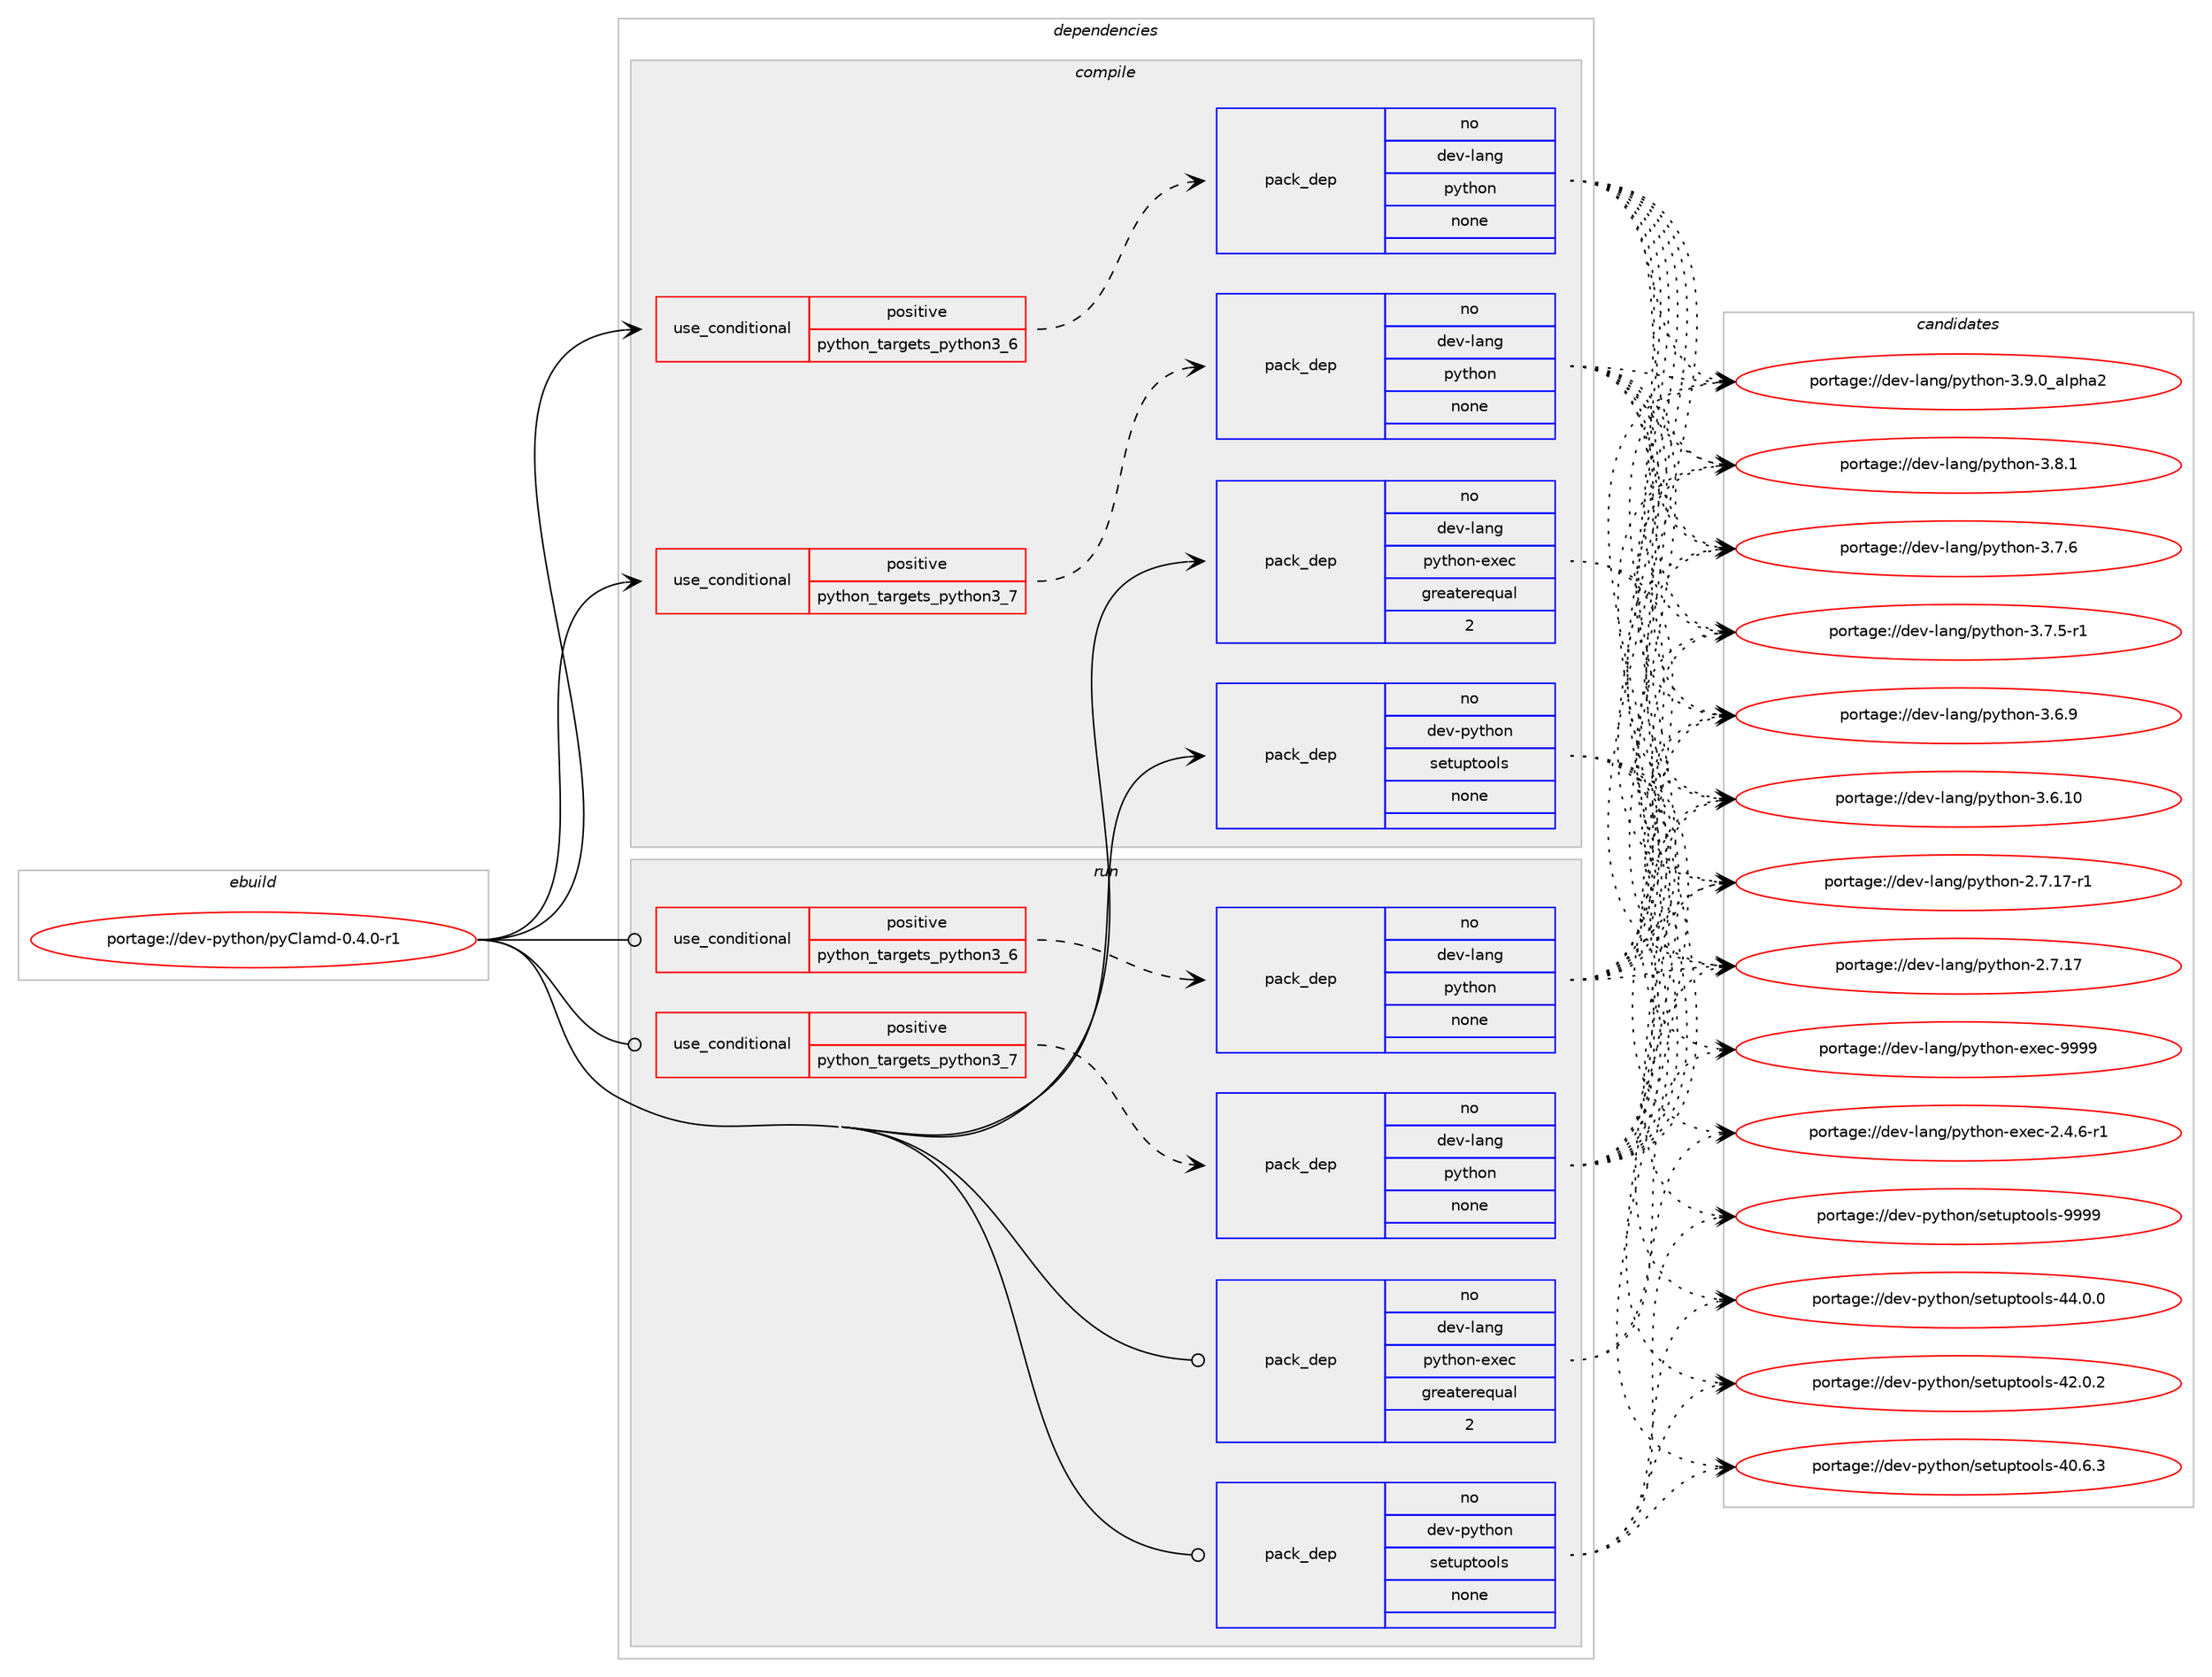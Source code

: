 digraph prolog {

# *************
# Graph options
# *************

newrank=true;
concentrate=true;
compound=true;
graph [rankdir=LR,fontname=Helvetica,fontsize=10,ranksep=1.5];#, ranksep=2.5, nodesep=0.2];
edge  [arrowhead=vee];
node  [fontname=Helvetica,fontsize=10];

# **********
# The ebuild
# **********

subgraph cluster_leftcol {
color=gray;
rank=same;
label=<<i>ebuild</i>>;
id [label="portage://dev-python/pyClamd-0.4.0-r1", color=red, width=4, href="../dev-python/pyClamd-0.4.0-r1.svg"];
}

# ****************
# The dependencies
# ****************

subgraph cluster_midcol {
color=gray;
label=<<i>dependencies</i>>;
subgraph cluster_compile {
fillcolor="#eeeeee";
style=filled;
label=<<i>compile</i>>;
subgraph cond110108 {
dependency440159 [label=<<TABLE BORDER="0" CELLBORDER="1" CELLSPACING="0" CELLPADDING="4"><TR><TD ROWSPAN="3" CELLPADDING="10">use_conditional</TD></TR><TR><TD>positive</TD></TR><TR><TD>python_targets_python3_6</TD></TR></TABLE>>, shape=none, color=red];
subgraph pack325113 {
dependency440160 [label=<<TABLE BORDER="0" CELLBORDER="1" CELLSPACING="0" CELLPADDING="4" WIDTH="220"><TR><TD ROWSPAN="6" CELLPADDING="30">pack_dep</TD></TR><TR><TD WIDTH="110">no</TD></TR><TR><TD>dev-lang</TD></TR><TR><TD>python</TD></TR><TR><TD>none</TD></TR><TR><TD></TD></TR></TABLE>>, shape=none, color=blue];
}
dependency440159:e -> dependency440160:w [weight=20,style="dashed",arrowhead="vee"];
}
id:e -> dependency440159:w [weight=20,style="solid",arrowhead="vee"];
subgraph cond110109 {
dependency440161 [label=<<TABLE BORDER="0" CELLBORDER="1" CELLSPACING="0" CELLPADDING="4"><TR><TD ROWSPAN="3" CELLPADDING="10">use_conditional</TD></TR><TR><TD>positive</TD></TR><TR><TD>python_targets_python3_7</TD></TR></TABLE>>, shape=none, color=red];
subgraph pack325114 {
dependency440162 [label=<<TABLE BORDER="0" CELLBORDER="1" CELLSPACING="0" CELLPADDING="4" WIDTH="220"><TR><TD ROWSPAN="6" CELLPADDING="30">pack_dep</TD></TR><TR><TD WIDTH="110">no</TD></TR><TR><TD>dev-lang</TD></TR><TR><TD>python</TD></TR><TR><TD>none</TD></TR><TR><TD></TD></TR></TABLE>>, shape=none, color=blue];
}
dependency440161:e -> dependency440162:w [weight=20,style="dashed",arrowhead="vee"];
}
id:e -> dependency440161:w [weight=20,style="solid",arrowhead="vee"];
subgraph pack325115 {
dependency440163 [label=<<TABLE BORDER="0" CELLBORDER="1" CELLSPACING="0" CELLPADDING="4" WIDTH="220"><TR><TD ROWSPAN="6" CELLPADDING="30">pack_dep</TD></TR><TR><TD WIDTH="110">no</TD></TR><TR><TD>dev-lang</TD></TR><TR><TD>python-exec</TD></TR><TR><TD>greaterequal</TD></TR><TR><TD>2</TD></TR></TABLE>>, shape=none, color=blue];
}
id:e -> dependency440163:w [weight=20,style="solid",arrowhead="vee"];
subgraph pack325116 {
dependency440164 [label=<<TABLE BORDER="0" CELLBORDER="1" CELLSPACING="0" CELLPADDING="4" WIDTH="220"><TR><TD ROWSPAN="6" CELLPADDING="30">pack_dep</TD></TR><TR><TD WIDTH="110">no</TD></TR><TR><TD>dev-python</TD></TR><TR><TD>setuptools</TD></TR><TR><TD>none</TD></TR><TR><TD></TD></TR></TABLE>>, shape=none, color=blue];
}
id:e -> dependency440164:w [weight=20,style="solid",arrowhead="vee"];
}
subgraph cluster_compileandrun {
fillcolor="#eeeeee";
style=filled;
label=<<i>compile and run</i>>;
}
subgraph cluster_run {
fillcolor="#eeeeee";
style=filled;
label=<<i>run</i>>;
subgraph cond110110 {
dependency440165 [label=<<TABLE BORDER="0" CELLBORDER="1" CELLSPACING="0" CELLPADDING="4"><TR><TD ROWSPAN="3" CELLPADDING="10">use_conditional</TD></TR><TR><TD>positive</TD></TR><TR><TD>python_targets_python3_6</TD></TR></TABLE>>, shape=none, color=red];
subgraph pack325117 {
dependency440166 [label=<<TABLE BORDER="0" CELLBORDER="1" CELLSPACING="0" CELLPADDING="4" WIDTH="220"><TR><TD ROWSPAN="6" CELLPADDING="30">pack_dep</TD></TR><TR><TD WIDTH="110">no</TD></TR><TR><TD>dev-lang</TD></TR><TR><TD>python</TD></TR><TR><TD>none</TD></TR><TR><TD></TD></TR></TABLE>>, shape=none, color=blue];
}
dependency440165:e -> dependency440166:w [weight=20,style="dashed",arrowhead="vee"];
}
id:e -> dependency440165:w [weight=20,style="solid",arrowhead="odot"];
subgraph cond110111 {
dependency440167 [label=<<TABLE BORDER="0" CELLBORDER="1" CELLSPACING="0" CELLPADDING="4"><TR><TD ROWSPAN="3" CELLPADDING="10">use_conditional</TD></TR><TR><TD>positive</TD></TR><TR><TD>python_targets_python3_7</TD></TR></TABLE>>, shape=none, color=red];
subgraph pack325118 {
dependency440168 [label=<<TABLE BORDER="0" CELLBORDER="1" CELLSPACING="0" CELLPADDING="4" WIDTH="220"><TR><TD ROWSPAN="6" CELLPADDING="30">pack_dep</TD></TR><TR><TD WIDTH="110">no</TD></TR><TR><TD>dev-lang</TD></TR><TR><TD>python</TD></TR><TR><TD>none</TD></TR><TR><TD></TD></TR></TABLE>>, shape=none, color=blue];
}
dependency440167:e -> dependency440168:w [weight=20,style="dashed",arrowhead="vee"];
}
id:e -> dependency440167:w [weight=20,style="solid",arrowhead="odot"];
subgraph pack325119 {
dependency440169 [label=<<TABLE BORDER="0" CELLBORDER="1" CELLSPACING="0" CELLPADDING="4" WIDTH="220"><TR><TD ROWSPAN="6" CELLPADDING="30">pack_dep</TD></TR><TR><TD WIDTH="110">no</TD></TR><TR><TD>dev-lang</TD></TR><TR><TD>python-exec</TD></TR><TR><TD>greaterequal</TD></TR><TR><TD>2</TD></TR></TABLE>>, shape=none, color=blue];
}
id:e -> dependency440169:w [weight=20,style="solid",arrowhead="odot"];
subgraph pack325120 {
dependency440170 [label=<<TABLE BORDER="0" CELLBORDER="1" CELLSPACING="0" CELLPADDING="4" WIDTH="220"><TR><TD ROWSPAN="6" CELLPADDING="30">pack_dep</TD></TR><TR><TD WIDTH="110">no</TD></TR><TR><TD>dev-python</TD></TR><TR><TD>setuptools</TD></TR><TR><TD>none</TD></TR><TR><TD></TD></TR></TABLE>>, shape=none, color=blue];
}
id:e -> dependency440170:w [weight=20,style="solid",arrowhead="odot"];
}
}

# **************
# The candidates
# **************

subgraph cluster_choices {
rank=same;
color=gray;
label=<<i>candidates</i>>;

subgraph choice325113 {
color=black;
nodesep=1;
choice10010111845108971101034711212111610411111045514657464895971081121049750 [label="portage://dev-lang/python-3.9.0_alpha2", color=red, width=4,href="../dev-lang/python-3.9.0_alpha2.svg"];
choice100101118451089711010347112121116104111110455146564649 [label="portage://dev-lang/python-3.8.1", color=red, width=4,href="../dev-lang/python-3.8.1.svg"];
choice100101118451089711010347112121116104111110455146554654 [label="portage://dev-lang/python-3.7.6", color=red, width=4,href="../dev-lang/python-3.7.6.svg"];
choice1001011184510897110103471121211161041111104551465546534511449 [label="portage://dev-lang/python-3.7.5-r1", color=red, width=4,href="../dev-lang/python-3.7.5-r1.svg"];
choice100101118451089711010347112121116104111110455146544657 [label="portage://dev-lang/python-3.6.9", color=red, width=4,href="../dev-lang/python-3.6.9.svg"];
choice10010111845108971101034711212111610411111045514654464948 [label="portage://dev-lang/python-3.6.10", color=red, width=4,href="../dev-lang/python-3.6.10.svg"];
choice100101118451089711010347112121116104111110455046554649554511449 [label="portage://dev-lang/python-2.7.17-r1", color=red, width=4,href="../dev-lang/python-2.7.17-r1.svg"];
choice10010111845108971101034711212111610411111045504655464955 [label="portage://dev-lang/python-2.7.17", color=red, width=4,href="../dev-lang/python-2.7.17.svg"];
dependency440160:e -> choice10010111845108971101034711212111610411111045514657464895971081121049750:w [style=dotted,weight="100"];
dependency440160:e -> choice100101118451089711010347112121116104111110455146564649:w [style=dotted,weight="100"];
dependency440160:e -> choice100101118451089711010347112121116104111110455146554654:w [style=dotted,weight="100"];
dependency440160:e -> choice1001011184510897110103471121211161041111104551465546534511449:w [style=dotted,weight="100"];
dependency440160:e -> choice100101118451089711010347112121116104111110455146544657:w [style=dotted,weight="100"];
dependency440160:e -> choice10010111845108971101034711212111610411111045514654464948:w [style=dotted,weight="100"];
dependency440160:e -> choice100101118451089711010347112121116104111110455046554649554511449:w [style=dotted,weight="100"];
dependency440160:e -> choice10010111845108971101034711212111610411111045504655464955:w [style=dotted,weight="100"];
}
subgraph choice325114 {
color=black;
nodesep=1;
choice10010111845108971101034711212111610411111045514657464895971081121049750 [label="portage://dev-lang/python-3.9.0_alpha2", color=red, width=4,href="../dev-lang/python-3.9.0_alpha2.svg"];
choice100101118451089711010347112121116104111110455146564649 [label="portage://dev-lang/python-3.8.1", color=red, width=4,href="../dev-lang/python-3.8.1.svg"];
choice100101118451089711010347112121116104111110455146554654 [label="portage://dev-lang/python-3.7.6", color=red, width=4,href="../dev-lang/python-3.7.6.svg"];
choice1001011184510897110103471121211161041111104551465546534511449 [label="portage://dev-lang/python-3.7.5-r1", color=red, width=4,href="../dev-lang/python-3.7.5-r1.svg"];
choice100101118451089711010347112121116104111110455146544657 [label="portage://dev-lang/python-3.6.9", color=red, width=4,href="../dev-lang/python-3.6.9.svg"];
choice10010111845108971101034711212111610411111045514654464948 [label="portage://dev-lang/python-3.6.10", color=red, width=4,href="../dev-lang/python-3.6.10.svg"];
choice100101118451089711010347112121116104111110455046554649554511449 [label="portage://dev-lang/python-2.7.17-r1", color=red, width=4,href="../dev-lang/python-2.7.17-r1.svg"];
choice10010111845108971101034711212111610411111045504655464955 [label="portage://dev-lang/python-2.7.17", color=red, width=4,href="../dev-lang/python-2.7.17.svg"];
dependency440162:e -> choice10010111845108971101034711212111610411111045514657464895971081121049750:w [style=dotted,weight="100"];
dependency440162:e -> choice100101118451089711010347112121116104111110455146564649:w [style=dotted,weight="100"];
dependency440162:e -> choice100101118451089711010347112121116104111110455146554654:w [style=dotted,weight="100"];
dependency440162:e -> choice1001011184510897110103471121211161041111104551465546534511449:w [style=dotted,weight="100"];
dependency440162:e -> choice100101118451089711010347112121116104111110455146544657:w [style=dotted,weight="100"];
dependency440162:e -> choice10010111845108971101034711212111610411111045514654464948:w [style=dotted,weight="100"];
dependency440162:e -> choice100101118451089711010347112121116104111110455046554649554511449:w [style=dotted,weight="100"];
dependency440162:e -> choice10010111845108971101034711212111610411111045504655464955:w [style=dotted,weight="100"];
}
subgraph choice325115 {
color=black;
nodesep=1;
choice10010111845108971101034711212111610411111045101120101994557575757 [label="portage://dev-lang/python-exec-9999", color=red, width=4,href="../dev-lang/python-exec-9999.svg"];
choice10010111845108971101034711212111610411111045101120101994550465246544511449 [label="portage://dev-lang/python-exec-2.4.6-r1", color=red, width=4,href="../dev-lang/python-exec-2.4.6-r1.svg"];
dependency440163:e -> choice10010111845108971101034711212111610411111045101120101994557575757:w [style=dotted,weight="100"];
dependency440163:e -> choice10010111845108971101034711212111610411111045101120101994550465246544511449:w [style=dotted,weight="100"];
}
subgraph choice325116 {
color=black;
nodesep=1;
choice10010111845112121116104111110471151011161171121161111111081154557575757 [label="portage://dev-python/setuptools-9999", color=red, width=4,href="../dev-python/setuptools-9999.svg"];
choice100101118451121211161041111104711510111611711211611111110811545525246484648 [label="portage://dev-python/setuptools-44.0.0", color=red, width=4,href="../dev-python/setuptools-44.0.0.svg"];
choice100101118451121211161041111104711510111611711211611111110811545525046484650 [label="portage://dev-python/setuptools-42.0.2", color=red, width=4,href="../dev-python/setuptools-42.0.2.svg"];
choice100101118451121211161041111104711510111611711211611111110811545524846544651 [label="portage://dev-python/setuptools-40.6.3", color=red, width=4,href="../dev-python/setuptools-40.6.3.svg"];
dependency440164:e -> choice10010111845112121116104111110471151011161171121161111111081154557575757:w [style=dotted,weight="100"];
dependency440164:e -> choice100101118451121211161041111104711510111611711211611111110811545525246484648:w [style=dotted,weight="100"];
dependency440164:e -> choice100101118451121211161041111104711510111611711211611111110811545525046484650:w [style=dotted,weight="100"];
dependency440164:e -> choice100101118451121211161041111104711510111611711211611111110811545524846544651:w [style=dotted,weight="100"];
}
subgraph choice325117 {
color=black;
nodesep=1;
choice10010111845108971101034711212111610411111045514657464895971081121049750 [label="portage://dev-lang/python-3.9.0_alpha2", color=red, width=4,href="../dev-lang/python-3.9.0_alpha2.svg"];
choice100101118451089711010347112121116104111110455146564649 [label="portage://dev-lang/python-3.8.1", color=red, width=4,href="../dev-lang/python-3.8.1.svg"];
choice100101118451089711010347112121116104111110455146554654 [label="portage://dev-lang/python-3.7.6", color=red, width=4,href="../dev-lang/python-3.7.6.svg"];
choice1001011184510897110103471121211161041111104551465546534511449 [label="portage://dev-lang/python-3.7.5-r1", color=red, width=4,href="../dev-lang/python-3.7.5-r1.svg"];
choice100101118451089711010347112121116104111110455146544657 [label="portage://dev-lang/python-3.6.9", color=red, width=4,href="../dev-lang/python-3.6.9.svg"];
choice10010111845108971101034711212111610411111045514654464948 [label="portage://dev-lang/python-3.6.10", color=red, width=4,href="../dev-lang/python-3.6.10.svg"];
choice100101118451089711010347112121116104111110455046554649554511449 [label="portage://dev-lang/python-2.7.17-r1", color=red, width=4,href="../dev-lang/python-2.7.17-r1.svg"];
choice10010111845108971101034711212111610411111045504655464955 [label="portage://dev-lang/python-2.7.17", color=red, width=4,href="../dev-lang/python-2.7.17.svg"];
dependency440166:e -> choice10010111845108971101034711212111610411111045514657464895971081121049750:w [style=dotted,weight="100"];
dependency440166:e -> choice100101118451089711010347112121116104111110455146564649:w [style=dotted,weight="100"];
dependency440166:e -> choice100101118451089711010347112121116104111110455146554654:w [style=dotted,weight="100"];
dependency440166:e -> choice1001011184510897110103471121211161041111104551465546534511449:w [style=dotted,weight="100"];
dependency440166:e -> choice100101118451089711010347112121116104111110455146544657:w [style=dotted,weight="100"];
dependency440166:e -> choice10010111845108971101034711212111610411111045514654464948:w [style=dotted,weight="100"];
dependency440166:e -> choice100101118451089711010347112121116104111110455046554649554511449:w [style=dotted,weight="100"];
dependency440166:e -> choice10010111845108971101034711212111610411111045504655464955:w [style=dotted,weight="100"];
}
subgraph choice325118 {
color=black;
nodesep=1;
choice10010111845108971101034711212111610411111045514657464895971081121049750 [label="portage://dev-lang/python-3.9.0_alpha2", color=red, width=4,href="../dev-lang/python-3.9.0_alpha2.svg"];
choice100101118451089711010347112121116104111110455146564649 [label="portage://dev-lang/python-3.8.1", color=red, width=4,href="../dev-lang/python-3.8.1.svg"];
choice100101118451089711010347112121116104111110455146554654 [label="portage://dev-lang/python-3.7.6", color=red, width=4,href="../dev-lang/python-3.7.6.svg"];
choice1001011184510897110103471121211161041111104551465546534511449 [label="portage://dev-lang/python-3.7.5-r1", color=red, width=4,href="../dev-lang/python-3.7.5-r1.svg"];
choice100101118451089711010347112121116104111110455146544657 [label="portage://dev-lang/python-3.6.9", color=red, width=4,href="../dev-lang/python-3.6.9.svg"];
choice10010111845108971101034711212111610411111045514654464948 [label="portage://dev-lang/python-3.6.10", color=red, width=4,href="../dev-lang/python-3.6.10.svg"];
choice100101118451089711010347112121116104111110455046554649554511449 [label="portage://dev-lang/python-2.7.17-r1", color=red, width=4,href="../dev-lang/python-2.7.17-r1.svg"];
choice10010111845108971101034711212111610411111045504655464955 [label="portage://dev-lang/python-2.7.17", color=red, width=4,href="../dev-lang/python-2.7.17.svg"];
dependency440168:e -> choice10010111845108971101034711212111610411111045514657464895971081121049750:w [style=dotted,weight="100"];
dependency440168:e -> choice100101118451089711010347112121116104111110455146564649:w [style=dotted,weight="100"];
dependency440168:e -> choice100101118451089711010347112121116104111110455146554654:w [style=dotted,weight="100"];
dependency440168:e -> choice1001011184510897110103471121211161041111104551465546534511449:w [style=dotted,weight="100"];
dependency440168:e -> choice100101118451089711010347112121116104111110455146544657:w [style=dotted,weight="100"];
dependency440168:e -> choice10010111845108971101034711212111610411111045514654464948:w [style=dotted,weight="100"];
dependency440168:e -> choice100101118451089711010347112121116104111110455046554649554511449:w [style=dotted,weight="100"];
dependency440168:e -> choice10010111845108971101034711212111610411111045504655464955:w [style=dotted,weight="100"];
}
subgraph choice325119 {
color=black;
nodesep=1;
choice10010111845108971101034711212111610411111045101120101994557575757 [label="portage://dev-lang/python-exec-9999", color=red, width=4,href="../dev-lang/python-exec-9999.svg"];
choice10010111845108971101034711212111610411111045101120101994550465246544511449 [label="portage://dev-lang/python-exec-2.4.6-r1", color=red, width=4,href="../dev-lang/python-exec-2.4.6-r1.svg"];
dependency440169:e -> choice10010111845108971101034711212111610411111045101120101994557575757:w [style=dotted,weight="100"];
dependency440169:e -> choice10010111845108971101034711212111610411111045101120101994550465246544511449:w [style=dotted,weight="100"];
}
subgraph choice325120 {
color=black;
nodesep=1;
choice10010111845112121116104111110471151011161171121161111111081154557575757 [label="portage://dev-python/setuptools-9999", color=red, width=4,href="../dev-python/setuptools-9999.svg"];
choice100101118451121211161041111104711510111611711211611111110811545525246484648 [label="portage://dev-python/setuptools-44.0.0", color=red, width=4,href="../dev-python/setuptools-44.0.0.svg"];
choice100101118451121211161041111104711510111611711211611111110811545525046484650 [label="portage://dev-python/setuptools-42.0.2", color=red, width=4,href="../dev-python/setuptools-42.0.2.svg"];
choice100101118451121211161041111104711510111611711211611111110811545524846544651 [label="portage://dev-python/setuptools-40.6.3", color=red, width=4,href="../dev-python/setuptools-40.6.3.svg"];
dependency440170:e -> choice10010111845112121116104111110471151011161171121161111111081154557575757:w [style=dotted,weight="100"];
dependency440170:e -> choice100101118451121211161041111104711510111611711211611111110811545525246484648:w [style=dotted,weight="100"];
dependency440170:e -> choice100101118451121211161041111104711510111611711211611111110811545525046484650:w [style=dotted,weight="100"];
dependency440170:e -> choice100101118451121211161041111104711510111611711211611111110811545524846544651:w [style=dotted,weight="100"];
}
}

}
